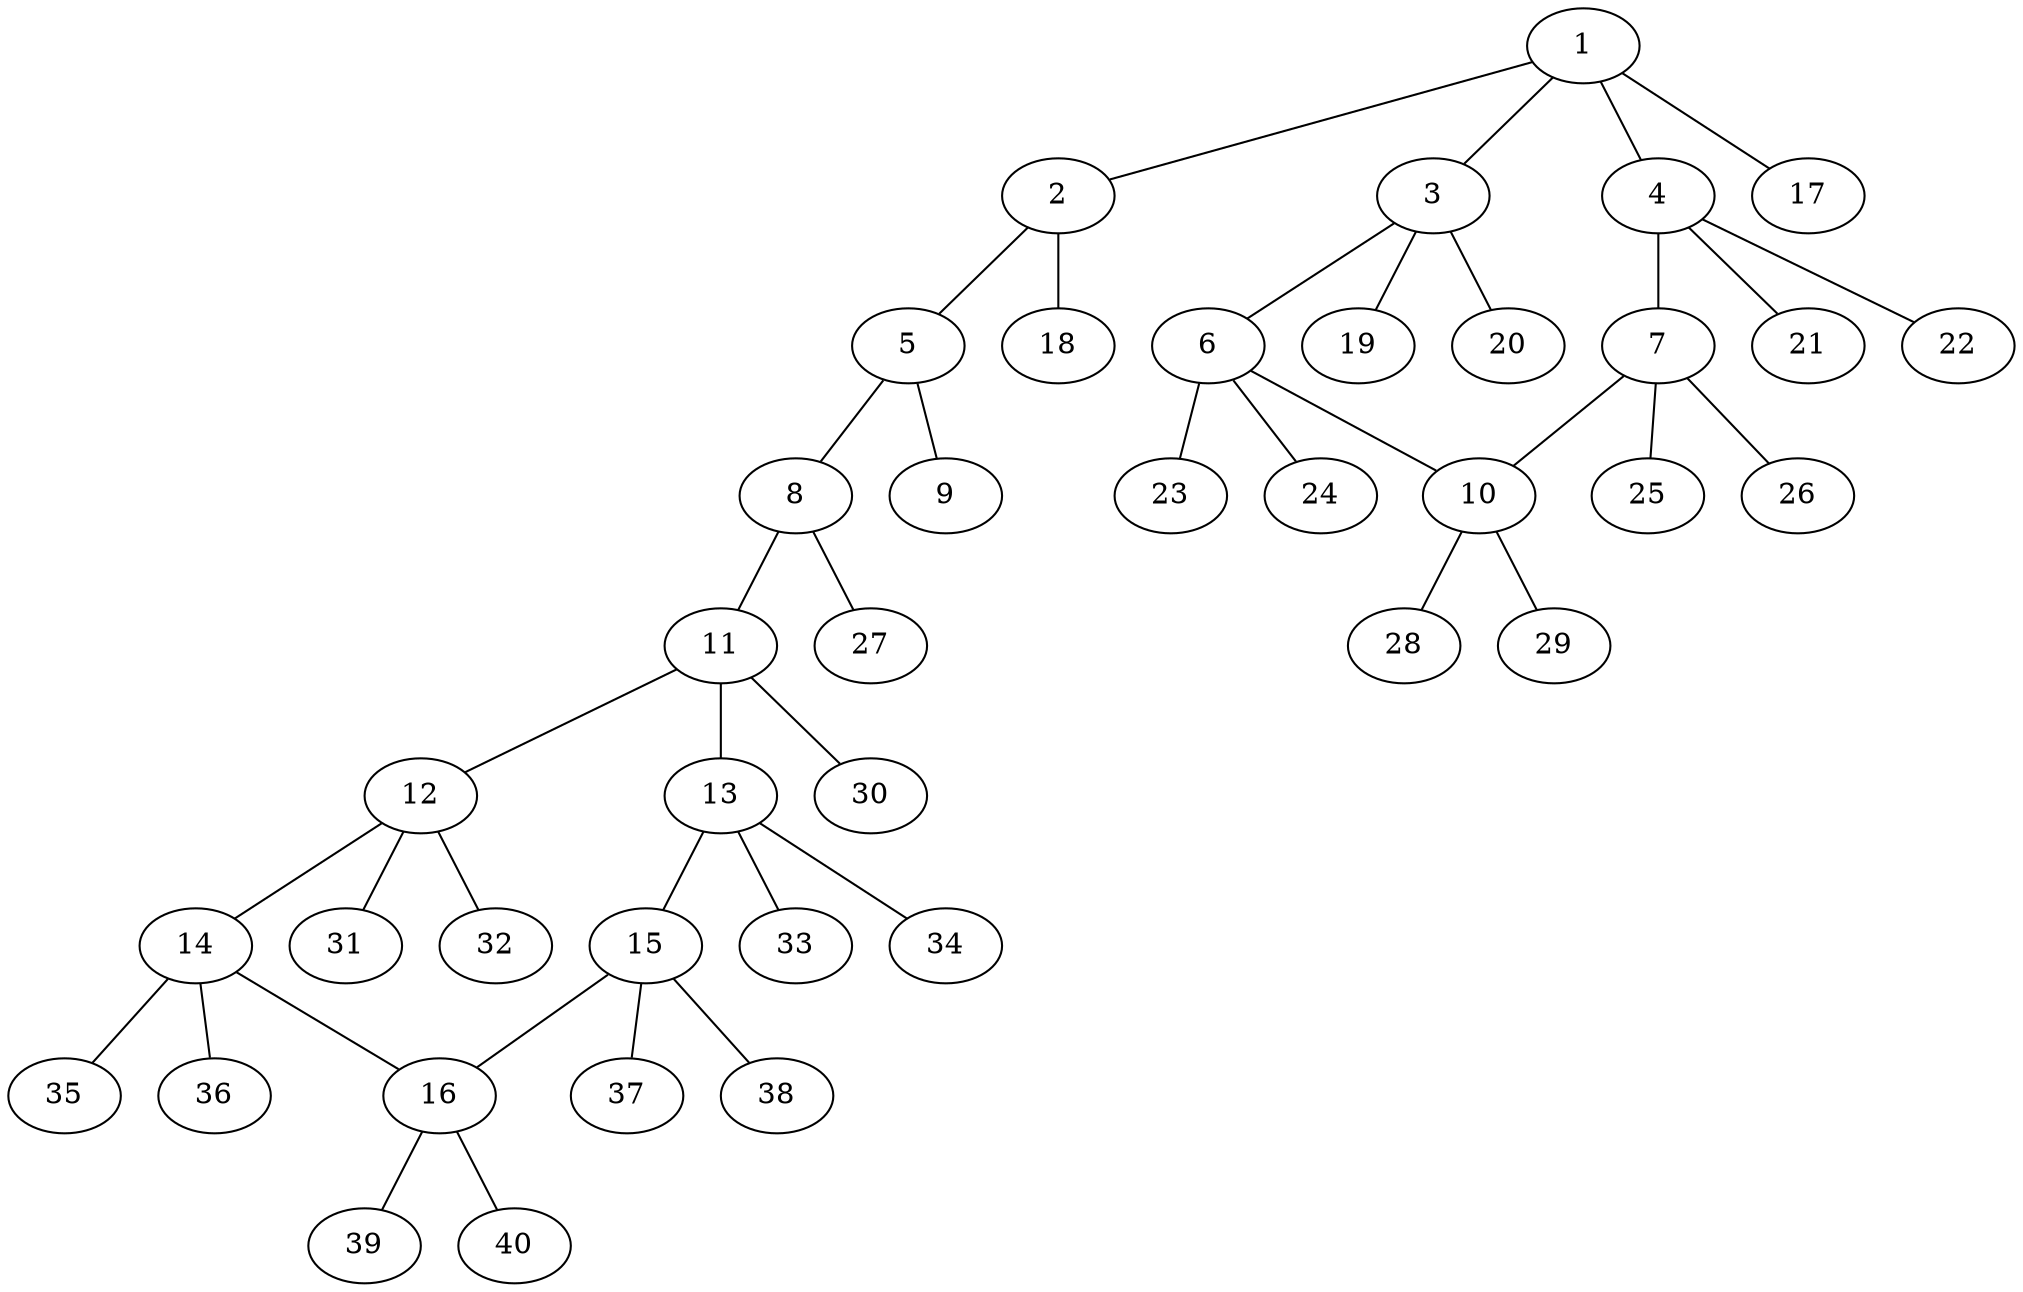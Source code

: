 graph molecule_885 {
	1	 [chem=C];
	2	 [chem=N];
	1 -- 2	 [valence=1];
	3	 [chem=C];
	1 -- 3	 [valence=1];
	4	 [chem=C];
	1 -- 4	 [valence=1];
	17	 [chem=H];
	1 -- 17	 [valence=1];
	5	 [chem=C];
	2 -- 5	 [valence=1];
	18	 [chem=H];
	2 -- 18	 [valence=1];
	6	 [chem=C];
	3 -- 6	 [valence=1];
	19	 [chem=H];
	3 -- 19	 [valence=1];
	20	 [chem=H];
	3 -- 20	 [valence=1];
	7	 [chem=C];
	4 -- 7	 [valence=1];
	21	 [chem=H];
	4 -- 21	 [valence=1];
	22	 [chem=H];
	4 -- 22	 [valence=1];
	8	 [chem=N];
	5 -- 8	 [valence=1];
	9	 [chem=S];
	5 -- 9	 [valence=2];
	10	 [chem=C];
	6 -- 10	 [valence=1];
	23	 [chem=H];
	6 -- 23	 [valence=1];
	24	 [chem=H];
	6 -- 24	 [valence=1];
	7 -- 10	 [valence=1];
	25	 [chem=H];
	7 -- 25	 [valence=1];
	26	 [chem=H];
	7 -- 26	 [valence=1];
	11	 [chem=C];
	8 -- 11	 [valence=1];
	27	 [chem=H];
	8 -- 27	 [valence=1];
	28	 [chem=H];
	10 -- 28	 [valence=1];
	29	 [chem=H];
	10 -- 29	 [valence=1];
	12	 [chem=C];
	11 -- 12	 [valence=1];
	13	 [chem=C];
	11 -- 13	 [valence=1];
	30	 [chem=H];
	11 -- 30	 [valence=1];
	14	 [chem=C];
	12 -- 14	 [valence=1];
	31	 [chem=H];
	12 -- 31	 [valence=1];
	32	 [chem=H];
	12 -- 32	 [valence=1];
	15	 [chem=C];
	13 -- 15	 [valence=1];
	33	 [chem=H];
	13 -- 33	 [valence=1];
	34	 [chem=H];
	13 -- 34	 [valence=1];
	16	 [chem=C];
	14 -- 16	 [valence=1];
	35	 [chem=H];
	14 -- 35	 [valence=1];
	36	 [chem=H];
	14 -- 36	 [valence=1];
	15 -- 16	 [valence=1];
	37	 [chem=H];
	15 -- 37	 [valence=1];
	38	 [chem=H];
	15 -- 38	 [valence=1];
	39	 [chem=H];
	16 -- 39	 [valence=1];
	40	 [chem=H];
	16 -- 40	 [valence=1];
}
